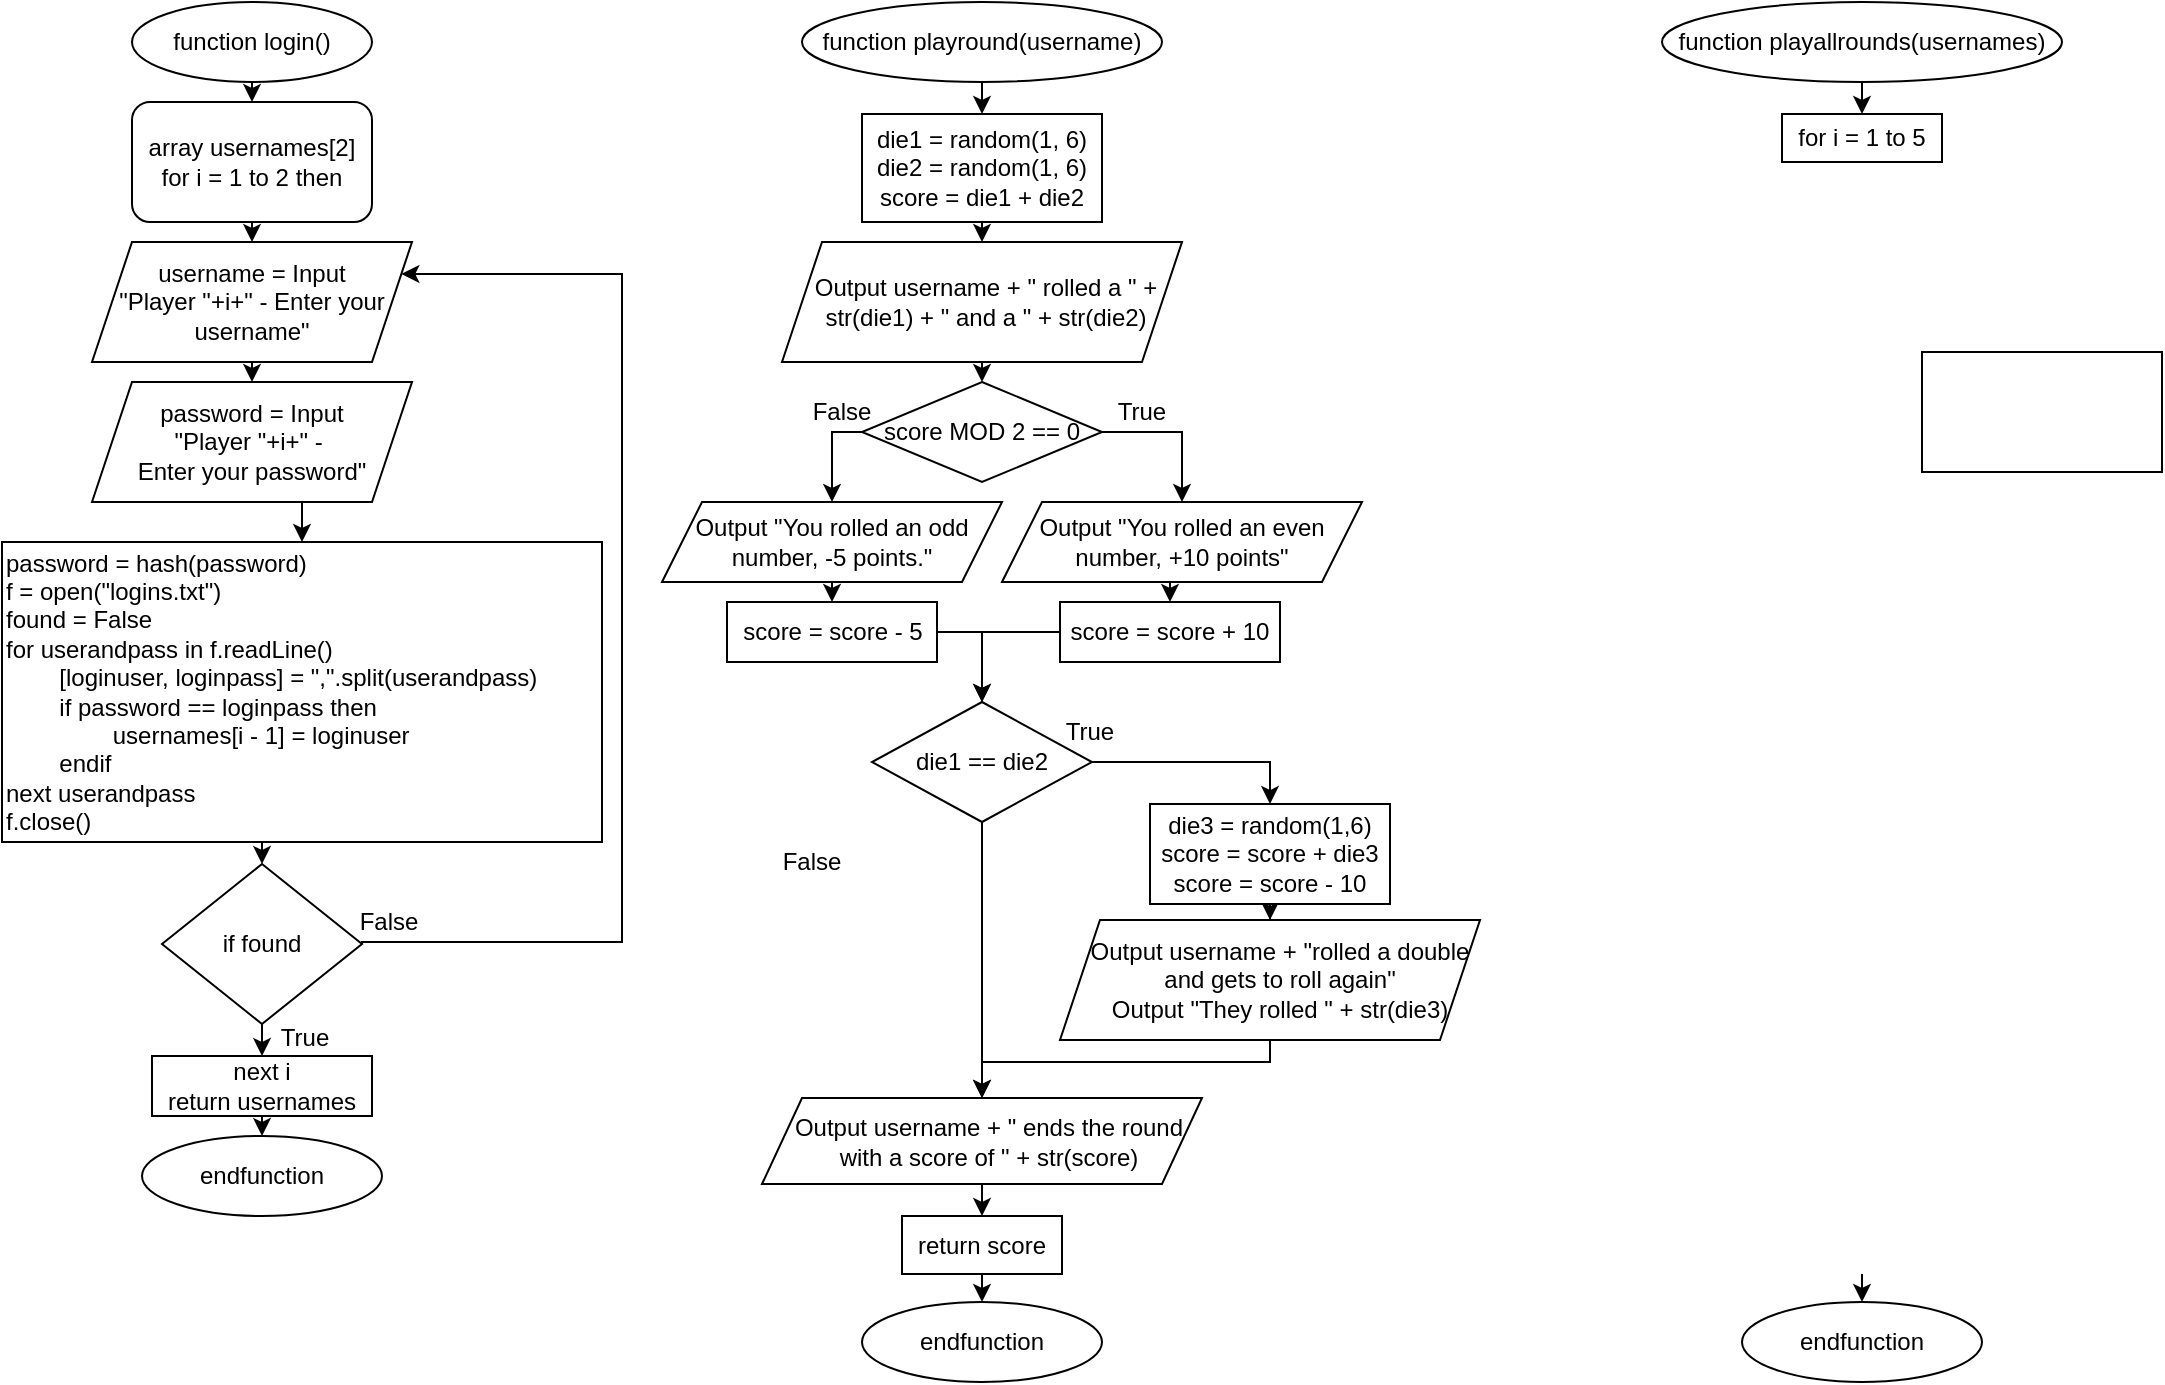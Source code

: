 <mxfile version="22.1.18" type="github">
  <diagram name="Page-1" id="g004UJIQQaxhIGtHMV1d">
    <mxGraphModel dx="668" dy="650" grid="1" gridSize="10" guides="1" tooltips="1" connect="1" arrows="1" fold="1" page="1" pageScale="1" pageWidth="3300" pageHeight="4681" math="0" shadow="0">
      <root>
        <mxCell id="0" />
        <mxCell id="1" parent="0" />
        <mxCell id="s0-FrGVsxFy7fqw6O0eB-6" style="edgeStyle=orthogonalEdgeStyle;rounded=0;orthogonalLoop=1;jettySize=auto;html=1;exitX=0.5;exitY=1;exitDx=0;exitDy=0;entryX=0.5;entryY=0;entryDx=0;entryDy=0;" parent="1" source="s0-FrGVsxFy7fqw6O0eB-1" target="s0-FrGVsxFy7fqw6O0eB-2" edge="1">
          <mxGeometry relative="1" as="geometry" />
        </mxCell>
        <mxCell id="s0-FrGVsxFy7fqw6O0eB-1" value="function login()" style="ellipse;whiteSpace=wrap;html=1;" parent="1" vertex="1">
          <mxGeometry x="75" y="10" width="120" height="40" as="geometry" />
        </mxCell>
        <mxCell id="s0-FrGVsxFy7fqw6O0eB-7" style="edgeStyle=orthogonalEdgeStyle;rounded=0;orthogonalLoop=1;jettySize=auto;html=1;exitX=0.5;exitY=1;exitDx=0;exitDy=0;entryX=0.5;entryY=0;entryDx=0;entryDy=0;" parent="1" source="s0-FrGVsxFy7fqw6O0eB-2" target="s0-FrGVsxFy7fqw6O0eB-3" edge="1">
          <mxGeometry relative="1" as="geometry" />
        </mxCell>
        <mxCell id="s0-FrGVsxFy7fqw6O0eB-2" value="array usernames[2]&lt;br&gt;for i = 1 to 2 then" style="rounded=1;whiteSpace=wrap;html=1;" parent="1" vertex="1">
          <mxGeometry x="75" y="60" width="120" height="60" as="geometry" />
        </mxCell>
        <mxCell id="s0-FrGVsxFy7fqw6O0eB-8" style="edgeStyle=orthogonalEdgeStyle;rounded=0;orthogonalLoop=1;jettySize=auto;html=1;exitX=0.5;exitY=1;exitDx=0;exitDy=0;entryX=0.5;entryY=0;entryDx=0;entryDy=0;" parent="1" source="s0-FrGVsxFy7fqw6O0eB-3" target="s0-FrGVsxFy7fqw6O0eB-4" edge="1">
          <mxGeometry relative="1" as="geometry" />
        </mxCell>
        <mxCell id="s0-FrGVsxFy7fqw6O0eB-3" value="username = Input&lt;br&gt;&quot;Player &quot;+i+&quot; - Enter your username&quot;" style="shape=parallelogram;perimeter=parallelogramPerimeter;whiteSpace=wrap;html=1;fixedSize=1;" parent="1" vertex="1">
          <mxGeometry x="55" y="130" width="160" height="60" as="geometry" />
        </mxCell>
        <mxCell id="s0-FrGVsxFy7fqw6O0eB-16" style="edgeStyle=orthogonalEdgeStyle;rounded=0;orthogonalLoop=1;jettySize=auto;html=1;exitX=0.5;exitY=1;exitDx=0;exitDy=0;entryX=0.5;entryY=0;entryDx=0;entryDy=0;" parent="1" source="s0-FrGVsxFy7fqw6O0eB-4" target="s0-FrGVsxFy7fqw6O0eB-10" edge="1">
          <mxGeometry relative="1" as="geometry" />
        </mxCell>
        <mxCell id="s0-FrGVsxFy7fqw6O0eB-4" value="password = Input&lt;br&gt;&quot;Player &quot;+i+&quot; -&amp;nbsp;&lt;br&gt;Enter your password&quot;" style="shape=parallelogram;perimeter=parallelogramPerimeter;whiteSpace=wrap;html=1;fixedSize=1;" parent="1" vertex="1">
          <mxGeometry x="55" y="200" width="160" height="60" as="geometry" />
        </mxCell>
        <mxCell id="s0-FrGVsxFy7fqw6O0eB-47" style="edgeStyle=orthogonalEdgeStyle;rounded=0;orthogonalLoop=1;jettySize=auto;html=1;exitX=0.5;exitY=1;exitDx=0;exitDy=0;entryX=0.5;entryY=0;entryDx=0;entryDy=0;" parent="1" source="s0-FrGVsxFy7fqw6O0eB-10" target="s0-FrGVsxFy7fqw6O0eB-44" edge="1">
          <mxGeometry relative="1" as="geometry" />
        </mxCell>
        <mxCell id="s0-FrGVsxFy7fqw6O0eB-10" value="&lt;div style=&quot;direction: ltr;&quot;&gt;&lt;span style=&quot;background-color: initial;&quot;&gt;password = hash(password)&lt;/span&gt;&lt;/div&gt;&lt;div style=&quot;direction: ltr;&quot;&gt;f = open(&quot;logins.txt&quot;)&lt;/div&gt;&lt;span style=&quot;white-space: pre;&quot;&gt;&lt;div style=&quot;direction: ltr;&quot;&gt;&lt;span style=&quot;background-color: initial; white-space: normal;&quot;&gt;found = False&lt;/span&gt;&lt;/div&gt;&lt;/span&gt;&lt;span style=&quot;white-space: pre;&quot;&gt;&lt;div style=&quot;direction: ltr;&quot;&gt;&lt;span style=&quot;background-color: initial; white-space: normal;&quot;&gt;for userandpass in f.readLine()&lt;/span&gt;&lt;/div&gt;&lt;/span&gt;&lt;span style=&quot;white-space: pre;&quot;&gt;&lt;div style=&quot;direction: ltr;&quot;&gt;&lt;span style=&quot;background-color: initial;&quot;&gt;&#x9;&lt;/span&gt;&lt;span style=&quot;background-color: initial; white-space: normal;&quot;&gt;[loginuser, loginpass] = &quot;,&quot;.split(userandpass)&lt;/span&gt;&lt;/div&gt;&lt;/span&gt;&lt;span style=&quot;white-space: pre;&quot;&gt;&lt;div style=&quot;direction: ltr;&quot;&gt;&lt;span style=&quot;background-color: initial;&quot;&gt;&#x9;&lt;/span&gt;if password == loginpass then&lt;/div&gt;&lt;div style=&quot;direction: ltr;&quot;&gt;&lt;span style=&quot;background-color: initial; white-space: normal;&quot;&gt;&lt;span style=&quot;white-space: pre;&quot;&gt;&#x9;&lt;/span&gt;&lt;span style=&quot;white-space: pre;&quot;&gt;&#x9;&lt;/span&gt;usernames[i - 1] = loginuser&lt;/span&gt;&lt;/div&gt;&lt;div style=&quot;direction: ltr;&quot;&gt;&lt;span style=&quot;background-color: initial; white-space: normal;&quot;&gt;&lt;span style=&quot;white-space: pre;&quot;&gt;&#x9;&lt;/span&gt;endif&lt;br&gt;&lt;/span&gt;&lt;/div&gt;&lt;/span&gt;&lt;span style=&quot;white-space: pre;&quot;&gt;&lt;div style=&quot;direction: ltr;&quot;&gt;&lt;span style=&quot;background-color: initial; white-space: normal;&quot;&gt;next userandpass&lt;/span&gt;&lt;/div&gt;&lt;div style=&quot;direction: ltr;&quot;&gt;&lt;span style=&quot;background-color: initial; white-space: normal;&quot;&gt;f.close()&lt;/span&gt;&lt;/div&gt;&lt;/span&gt;" style="rounded=0;whiteSpace=wrap;html=1;align=left;" parent="1" vertex="1">
          <mxGeometry x="10" y="280" width="300" height="150" as="geometry" />
        </mxCell>
        <mxCell id="s0-FrGVsxFy7fqw6O0eB-19" style="edgeStyle=orthogonalEdgeStyle;rounded=0;orthogonalLoop=1;jettySize=auto;html=1;exitX=0.5;exitY=1;exitDx=0;exitDy=0;entryX=0.5;entryY=0;entryDx=0;entryDy=0;" parent="1" source="s0-FrGVsxFy7fqw6O0eB-13" target="s0-FrGVsxFy7fqw6O0eB-18" edge="1">
          <mxGeometry relative="1" as="geometry" />
        </mxCell>
        <mxCell id="s0-FrGVsxFy7fqw6O0eB-13" value="next i&lt;br&gt;return usernames" style="rounded=0;whiteSpace=wrap;html=1;" parent="1" vertex="1">
          <mxGeometry x="85" y="537" width="110" height="30" as="geometry" />
        </mxCell>
        <mxCell id="s0-FrGVsxFy7fqw6O0eB-18" value="endfunction" style="ellipse;whiteSpace=wrap;html=1;" parent="1" vertex="1">
          <mxGeometry x="80" y="577" width="120" height="40" as="geometry" />
        </mxCell>
        <mxCell id="s0-FrGVsxFy7fqw6O0eB-52" style="edgeStyle=orthogonalEdgeStyle;rounded=0;orthogonalLoop=1;jettySize=auto;html=1;exitX=0.5;exitY=1;exitDx=0;exitDy=0;entryX=0.5;entryY=0;entryDx=0;entryDy=0;" parent="1" source="s0-FrGVsxFy7fqw6O0eB-44" target="s0-FrGVsxFy7fqw6O0eB-13" edge="1">
          <mxGeometry relative="1" as="geometry" />
        </mxCell>
        <mxCell id="s0-FrGVsxFy7fqw6O0eB-44" value="if found" style="rhombus;whiteSpace=wrap;html=1;" parent="1" vertex="1">
          <mxGeometry x="90" y="441" width="100" height="80" as="geometry" />
        </mxCell>
        <mxCell id="s0-FrGVsxFy7fqw6O0eB-54" value="" style="edgeStyle=orthogonalEdgeStyle;rounded=0;orthogonalLoop=1;jettySize=auto;html=1;exitX=1;exitY=0.5;exitDx=0;exitDy=0;entryX=1;entryY=0.25;entryDx=0;entryDy=0;" parent="1" source="s0-FrGVsxFy7fqw6O0eB-44" target="s0-FrGVsxFy7fqw6O0eB-3" edge="1">
          <mxGeometry relative="1" as="geometry">
            <mxPoint x="230" y="150" as="targetPoint" />
            <mxPoint x="190" y="490" as="sourcePoint" />
            <Array as="points">
              <mxPoint x="320" y="480" />
              <mxPoint x="320" y="146" />
            </Array>
          </mxGeometry>
        </mxCell>
        <mxCell id="s0-FrGVsxFy7fqw6O0eB-53" value="False" style="text;html=1;align=center;verticalAlign=middle;resizable=0;points=[];autosize=1;strokeColor=none;fillColor=none;" parent="1" vertex="1">
          <mxGeometry x="178" y="455" width="50" height="30" as="geometry" />
        </mxCell>
        <mxCell id="s0-FrGVsxFy7fqw6O0eB-55" value="True" style="text;html=1;align=center;verticalAlign=middle;resizable=0;points=[];autosize=1;strokeColor=none;fillColor=none;" parent="1" vertex="1">
          <mxGeometry x="136" y="513" width="50" height="30" as="geometry" />
        </mxCell>
        <mxCell id="s0-FrGVsxFy7fqw6O0eB-94" style="edgeStyle=orthogonalEdgeStyle;rounded=0;orthogonalLoop=1;jettySize=auto;html=1;exitX=0.5;exitY=1;exitDx=0;exitDy=0;entryX=0.5;entryY=0;entryDx=0;entryDy=0;" parent="1" source="s0-FrGVsxFy7fqw6O0eB-75" target="s0-FrGVsxFy7fqw6O0eB-93" edge="1">
          <mxGeometry relative="1" as="geometry" />
        </mxCell>
        <mxCell id="s0-FrGVsxFy7fqw6O0eB-75" value="function playround(username)" style="ellipse;whiteSpace=wrap;html=1;" parent="1" vertex="1">
          <mxGeometry x="410" y="10" width="180" height="40" as="geometry" />
        </mxCell>
        <mxCell id="s0-FrGVsxFy7fqw6O0eB-76" style="edgeStyle=orthogonalEdgeStyle;rounded=0;orthogonalLoop=1;jettySize=auto;html=1;exitX=0.5;exitY=1;exitDx=0;exitDy=0;entryX=0.5;entryY=0;entryDx=0;entryDy=0;" parent="1" edge="1">
          <mxGeometry relative="1" as="geometry">
            <mxPoint x="495" y="120" as="sourcePoint" />
          </mxGeometry>
        </mxCell>
        <mxCell id="s0-FrGVsxFy7fqw6O0eB-78" style="edgeStyle=orthogonalEdgeStyle;rounded=0;orthogonalLoop=1;jettySize=auto;html=1;exitX=0.5;exitY=1;exitDx=0;exitDy=0;entryX=0.5;entryY=0;entryDx=0;entryDy=0;" parent="1" edge="1">
          <mxGeometry relative="1" as="geometry">
            <mxPoint x="495" y="190" as="sourcePoint" />
          </mxGeometry>
        </mxCell>
        <mxCell id="s0-FrGVsxFy7fqw6O0eB-80" style="edgeStyle=orthogonalEdgeStyle;rounded=0;orthogonalLoop=1;jettySize=auto;html=1;exitX=0.5;exitY=1;exitDx=0;exitDy=0;entryX=0.5;entryY=0;entryDx=0;entryDy=0;" parent="1" edge="1">
          <mxGeometry relative="1" as="geometry">
            <mxPoint x="495" y="260.0" as="sourcePoint" />
          </mxGeometry>
        </mxCell>
        <mxCell id="s0-FrGVsxFy7fqw6O0eB-82" style="edgeStyle=orthogonalEdgeStyle;rounded=0;orthogonalLoop=1;jettySize=auto;html=1;exitX=0.5;exitY=1;exitDx=0;exitDy=0;entryX=0.5;entryY=0;entryDx=0;entryDy=0;" parent="1" edge="1">
          <mxGeometry relative="1" as="geometry">
            <mxPoint x="520" y="430" as="sourcePoint" />
          </mxGeometry>
        </mxCell>
        <mxCell id="s0-FrGVsxFy7fqw6O0eB-86" value="endfunction" style="ellipse;whiteSpace=wrap;html=1;" parent="1" vertex="1">
          <mxGeometry x="440" y="660" width="120" height="40" as="geometry" />
        </mxCell>
        <mxCell id="s0-FrGVsxFy7fqw6O0eB-87" style="edgeStyle=orthogonalEdgeStyle;rounded=0;orthogonalLoop=1;jettySize=auto;html=1;exitX=0.5;exitY=1;exitDx=0;exitDy=0;entryX=0.5;entryY=0;entryDx=0;entryDy=0;" parent="1" edge="1">
          <mxGeometry relative="1" as="geometry">
            <mxPoint x="500" y="521" as="sourcePoint" />
          </mxGeometry>
        </mxCell>
        <mxCell id="s0-FrGVsxFy7fqw6O0eB-100" style="edgeStyle=orthogonalEdgeStyle;rounded=0;orthogonalLoop=1;jettySize=auto;html=1;exitX=0.5;exitY=1;exitDx=0;exitDy=0;entryX=0.5;entryY=0;entryDx=0;entryDy=0;" parent="1" source="s0-FrGVsxFy7fqw6O0eB-93" target="s0-FrGVsxFy7fqw6O0eB-99" edge="1">
          <mxGeometry relative="1" as="geometry" />
        </mxCell>
        <mxCell id="s0-FrGVsxFy7fqw6O0eB-93" value="die1 = random(1, 6)&lt;br&gt;die2 = random(1, 6)&lt;br&gt;score = die1 + die2" style="rounded=0;whiteSpace=wrap;html=1;" parent="1" vertex="1">
          <mxGeometry x="440" y="66" width="120" height="54" as="geometry" />
        </mxCell>
        <mxCell id="r9h290XiwTlBdOwyKTtP-5" style="edgeStyle=orthogonalEdgeStyle;rounded=0;orthogonalLoop=1;jettySize=auto;html=1;exitX=0.5;exitY=1;exitDx=0;exitDy=0;entryX=0.5;entryY=0;entryDx=0;entryDy=0;" edge="1" parent="1" source="s0-FrGVsxFy7fqw6O0eB-99" target="r9h290XiwTlBdOwyKTtP-4">
          <mxGeometry relative="1" as="geometry" />
        </mxCell>
        <mxCell id="s0-FrGVsxFy7fqw6O0eB-99" value="Output username + &quot; rolled a &quot; + str(die1) + &quot; and a &quot; + str(die2)" style="shape=parallelogram;perimeter=parallelogramPerimeter;whiteSpace=wrap;html=1;fixedSize=1;spacingLeft=4;" parent="1" vertex="1">
          <mxGeometry x="400" y="130" width="200" height="60" as="geometry" />
        </mxCell>
        <mxCell id="UmY-T-YCu10hwhHj5TCJ-3" style="edgeStyle=orthogonalEdgeStyle;rounded=0;orthogonalLoop=1;jettySize=auto;html=1;exitX=1;exitY=0.5;exitDx=0;exitDy=0;entryX=0.5;entryY=0;entryDx=0;entryDy=0;" parent="1" source="s0-FrGVsxFy7fqw6O0eB-110" target="s0-FrGVsxFy7fqw6O0eB-112" edge="1">
          <mxGeometry relative="1" as="geometry" />
        </mxCell>
        <mxCell id="r9h290XiwTlBdOwyKTtP-34" style="edgeStyle=orthogonalEdgeStyle;rounded=0;orthogonalLoop=1;jettySize=auto;html=1;exitX=0.5;exitY=1;exitDx=0;exitDy=0;" edge="1" parent="1" source="s0-FrGVsxFy7fqw6O0eB-110" target="r9h290XiwTlBdOwyKTtP-31">
          <mxGeometry relative="1" as="geometry" />
        </mxCell>
        <mxCell id="s0-FrGVsxFy7fqw6O0eB-110" value="die1 == die2" style="rhombus;whiteSpace=wrap;html=1;" parent="1" vertex="1">
          <mxGeometry x="445" y="360" width="110" height="60" as="geometry" />
        </mxCell>
        <mxCell id="UmY-T-YCu10hwhHj5TCJ-2" style="edgeStyle=orthogonalEdgeStyle;rounded=0;orthogonalLoop=1;jettySize=auto;html=1;exitX=0.5;exitY=1;exitDx=0;exitDy=0;" parent="1" source="s0-FrGVsxFy7fqw6O0eB-112" target="UmY-T-YCu10hwhHj5TCJ-1" edge="1">
          <mxGeometry relative="1" as="geometry" />
        </mxCell>
        <mxCell id="s0-FrGVsxFy7fqw6O0eB-112" value="die3 = random(1,6)&lt;br&gt;score = score + die3&lt;br&gt;score = score - 10" style="rounded=0;whiteSpace=wrap;html=1;" parent="1" vertex="1">
          <mxGeometry x="584" y="411" width="120" height="50" as="geometry" />
        </mxCell>
        <mxCell id="r9h290XiwTlBdOwyKTtP-32" style="edgeStyle=orthogonalEdgeStyle;rounded=0;orthogonalLoop=1;jettySize=auto;html=1;exitX=0.5;exitY=1;exitDx=0;exitDy=0;entryX=0.5;entryY=0;entryDx=0;entryDy=0;" edge="1" parent="1" source="UmY-T-YCu10hwhHj5TCJ-1" target="r9h290XiwTlBdOwyKTtP-31">
          <mxGeometry relative="1" as="geometry">
            <Array as="points">
              <mxPoint x="644" y="540" />
              <mxPoint x="500" y="540" />
            </Array>
          </mxGeometry>
        </mxCell>
        <mxCell id="UmY-T-YCu10hwhHj5TCJ-1" value="Output username + &quot;rolled a double and gets to roll again&quot;&lt;br&gt;Output &quot;They rolled &quot; + str(die3)" style="shape=parallelogram;perimeter=parallelogramPerimeter;whiteSpace=wrap;html=1;fixedSize=1;size=20;spacingLeft=10;" parent="1" vertex="1">
          <mxGeometry x="539" y="469" width="210" height="60" as="geometry" />
        </mxCell>
        <mxCell id="r9h290XiwTlBdOwyKTtP-1" value="True" style="text;html=1;strokeColor=none;fillColor=none;align=center;verticalAlign=middle;whiteSpace=wrap;rounded=0;" vertex="1" parent="1">
          <mxGeometry x="524" y="360" width="60" height="30" as="geometry" />
        </mxCell>
        <mxCell id="r9h290XiwTlBdOwyKTtP-8" style="edgeStyle=orthogonalEdgeStyle;rounded=0;orthogonalLoop=1;jettySize=auto;html=1;exitX=0;exitY=0.5;exitDx=0;exitDy=0;entryX=0.5;entryY=0;entryDx=0;entryDy=0;" edge="1" parent="1" source="r9h290XiwTlBdOwyKTtP-4" target="r9h290XiwTlBdOwyKTtP-7">
          <mxGeometry relative="1" as="geometry" />
        </mxCell>
        <mxCell id="r9h290XiwTlBdOwyKTtP-11" style="edgeStyle=orthogonalEdgeStyle;rounded=0;orthogonalLoop=1;jettySize=auto;html=1;exitX=1;exitY=0.5;exitDx=0;exitDy=0;" edge="1" parent="1" source="r9h290XiwTlBdOwyKTtP-4" target="r9h290XiwTlBdOwyKTtP-10">
          <mxGeometry relative="1" as="geometry" />
        </mxCell>
        <mxCell id="r9h290XiwTlBdOwyKTtP-4" value="score MOD 2 == 0" style="rhombus;whiteSpace=wrap;html=1;" vertex="1" parent="1">
          <mxGeometry x="440" y="200" width="120" height="50" as="geometry" />
        </mxCell>
        <mxCell id="r9h290XiwTlBdOwyKTtP-15" style="edgeStyle=orthogonalEdgeStyle;rounded=0;orthogonalLoop=1;jettySize=auto;html=1;exitX=0.5;exitY=1;exitDx=0;exitDy=0;entryX=0.5;entryY=0;entryDx=0;entryDy=0;" edge="1" parent="1" source="r9h290XiwTlBdOwyKTtP-7" target="r9h290XiwTlBdOwyKTtP-14">
          <mxGeometry relative="1" as="geometry" />
        </mxCell>
        <mxCell id="r9h290XiwTlBdOwyKTtP-7" value="Output &quot;You rolled an odd number, -5 points.&quot;" style="shape=parallelogram;perimeter=parallelogramPerimeter;whiteSpace=wrap;html=1;fixedSize=1;" vertex="1" parent="1">
          <mxGeometry x="340" y="260" width="170" height="40" as="geometry" />
        </mxCell>
        <mxCell id="r9h290XiwTlBdOwyKTtP-9" value="False" style="text;html=1;strokeColor=none;fillColor=none;align=center;verticalAlign=middle;whiteSpace=wrap;rounded=0;" vertex="1" parent="1">
          <mxGeometry x="400" y="200" width="60" height="30" as="geometry" />
        </mxCell>
        <mxCell id="r9h290XiwTlBdOwyKTtP-17" style="edgeStyle=orthogonalEdgeStyle;rounded=0;orthogonalLoop=1;jettySize=auto;html=1;exitX=0.5;exitY=1;exitDx=0;exitDy=0;entryX=0.5;entryY=0;entryDx=0;entryDy=0;" edge="1" parent="1" source="r9h290XiwTlBdOwyKTtP-10" target="r9h290XiwTlBdOwyKTtP-16">
          <mxGeometry relative="1" as="geometry" />
        </mxCell>
        <mxCell id="r9h290XiwTlBdOwyKTtP-10" value="Output &quot;You rolled an even number, +10 points&quot;" style="shape=parallelogram;perimeter=parallelogramPerimeter;whiteSpace=wrap;html=1;fixedSize=1;" vertex="1" parent="1">
          <mxGeometry x="510" y="260" width="180" height="40" as="geometry" />
        </mxCell>
        <mxCell id="r9h290XiwTlBdOwyKTtP-13" value="True" style="text;html=1;strokeColor=none;fillColor=none;align=center;verticalAlign=middle;whiteSpace=wrap;rounded=0;" vertex="1" parent="1">
          <mxGeometry x="550" y="200" width="60" height="30" as="geometry" />
        </mxCell>
        <mxCell id="r9h290XiwTlBdOwyKTtP-20" style="edgeStyle=orthogonalEdgeStyle;rounded=0;orthogonalLoop=1;jettySize=auto;html=1;exitX=1;exitY=0.5;exitDx=0;exitDy=0;entryX=0.5;entryY=0;entryDx=0;entryDy=0;" edge="1" parent="1" source="r9h290XiwTlBdOwyKTtP-14" target="s0-FrGVsxFy7fqw6O0eB-110">
          <mxGeometry relative="1" as="geometry" />
        </mxCell>
        <mxCell id="r9h290XiwTlBdOwyKTtP-14" value="score = score - 5" style="rounded=0;whiteSpace=wrap;html=1;" vertex="1" parent="1">
          <mxGeometry x="372.5" y="310" width="105" height="30" as="geometry" />
        </mxCell>
        <mxCell id="r9h290XiwTlBdOwyKTtP-21" style="edgeStyle=orthogonalEdgeStyle;rounded=0;orthogonalLoop=1;jettySize=auto;html=1;exitX=0;exitY=0.5;exitDx=0;exitDy=0;entryX=0.5;entryY=0;entryDx=0;entryDy=0;" edge="1" parent="1" source="r9h290XiwTlBdOwyKTtP-16" target="s0-FrGVsxFy7fqw6O0eB-110">
          <mxGeometry relative="1" as="geometry" />
        </mxCell>
        <mxCell id="r9h290XiwTlBdOwyKTtP-16" value="score = score + 10" style="rounded=0;whiteSpace=wrap;html=1;" vertex="1" parent="1">
          <mxGeometry x="539" y="310" width="110" height="30" as="geometry" />
        </mxCell>
        <mxCell id="r9h290XiwTlBdOwyKTtP-29" value="False" style="text;html=1;strokeColor=none;fillColor=none;align=center;verticalAlign=middle;whiteSpace=wrap;rounded=0;" vertex="1" parent="1">
          <mxGeometry x="385" y="425" width="60" height="30" as="geometry" />
        </mxCell>
        <mxCell id="r9h290XiwTlBdOwyKTtP-38" style="edgeStyle=orthogonalEdgeStyle;rounded=0;orthogonalLoop=1;jettySize=auto;html=1;exitX=0.5;exitY=1;exitDx=0;exitDy=0;entryX=0.5;entryY=0;entryDx=0;entryDy=0;" edge="1" parent="1" source="r9h290XiwTlBdOwyKTtP-31" target="r9h290XiwTlBdOwyKTtP-37">
          <mxGeometry relative="1" as="geometry" />
        </mxCell>
        <mxCell id="r9h290XiwTlBdOwyKTtP-31" value="Output username + &quot; ends the round with a score of &quot; + str(score)" style="shape=parallelogram;perimeter=parallelogramPerimeter;whiteSpace=wrap;html=1;fixedSize=1;spacingLeft=7;" vertex="1" parent="1">
          <mxGeometry x="390" y="558" width="220" height="43" as="geometry" />
        </mxCell>
        <mxCell id="r9h290XiwTlBdOwyKTtP-40" style="edgeStyle=orthogonalEdgeStyle;rounded=0;orthogonalLoop=1;jettySize=auto;html=1;exitX=0.5;exitY=1;exitDx=0;exitDy=0;entryX=0.5;entryY=0;entryDx=0;entryDy=0;" edge="1" parent="1" source="r9h290XiwTlBdOwyKTtP-37" target="s0-FrGVsxFy7fqw6O0eB-86">
          <mxGeometry relative="1" as="geometry" />
        </mxCell>
        <mxCell id="r9h290XiwTlBdOwyKTtP-37" value="return score" style="rounded=0;whiteSpace=wrap;html=1;" vertex="1" parent="1">
          <mxGeometry x="460" y="617" width="80" height="29" as="geometry" />
        </mxCell>
        <mxCell id="r9h290XiwTlBdOwyKTtP-74" style="edgeStyle=orthogonalEdgeStyle;rounded=0;orthogonalLoop=1;jettySize=auto;html=1;exitX=0.5;exitY=1;exitDx=0;exitDy=0;entryX=0.5;entryY=0;entryDx=0;entryDy=0;" edge="1" parent="1" source="r9h290XiwTlBdOwyKTtP-75" target="r9h290XiwTlBdOwyKTtP-78">
          <mxGeometry relative="1" as="geometry" />
        </mxCell>
        <mxCell id="r9h290XiwTlBdOwyKTtP-75" value="function playallrounds(usernames)" style="ellipse;whiteSpace=wrap;html=1;" vertex="1" parent="1">
          <mxGeometry x="840" y="10" width="200" height="40" as="geometry" />
        </mxCell>
        <mxCell id="r9h290XiwTlBdOwyKTtP-76" value="endfunction" style="ellipse;whiteSpace=wrap;html=1;" vertex="1" parent="1">
          <mxGeometry x="880" y="660" width="120" height="40" as="geometry" />
        </mxCell>
        <mxCell id="r9h290XiwTlBdOwyKTtP-78" value="for i = 1 to 5" style="rounded=0;whiteSpace=wrap;html=1;" vertex="1" parent="1">
          <mxGeometry x="900" y="66" width="80" height="24" as="geometry" />
        </mxCell>
        <mxCell id="r9h290XiwTlBdOwyKTtP-105" style="edgeStyle=orthogonalEdgeStyle;rounded=0;orthogonalLoop=1;jettySize=auto;html=1;exitX=0.5;exitY=1;exitDx=0;exitDy=0;entryX=0.5;entryY=0;entryDx=0;entryDy=0;" edge="1" parent="1" target="r9h290XiwTlBdOwyKTtP-76">
          <mxGeometry relative="1" as="geometry">
            <mxPoint x="940" y="646.0" as="sourcePoint" />
          </mxGeometry>
        </mxCell>
        <mxCell id="r9h290XiwTlBdOwyKTtP-107" value="" style="rounded=0;whiteSpace=wrap;html=1;" vertex="1" parent="1">
          <mxGeometry x="970" y="185" width="120" height="60" as="geometry" />
        </mxCell>
      </root>
    </mxGraphModel>
  </diagram>
</mxfile>
